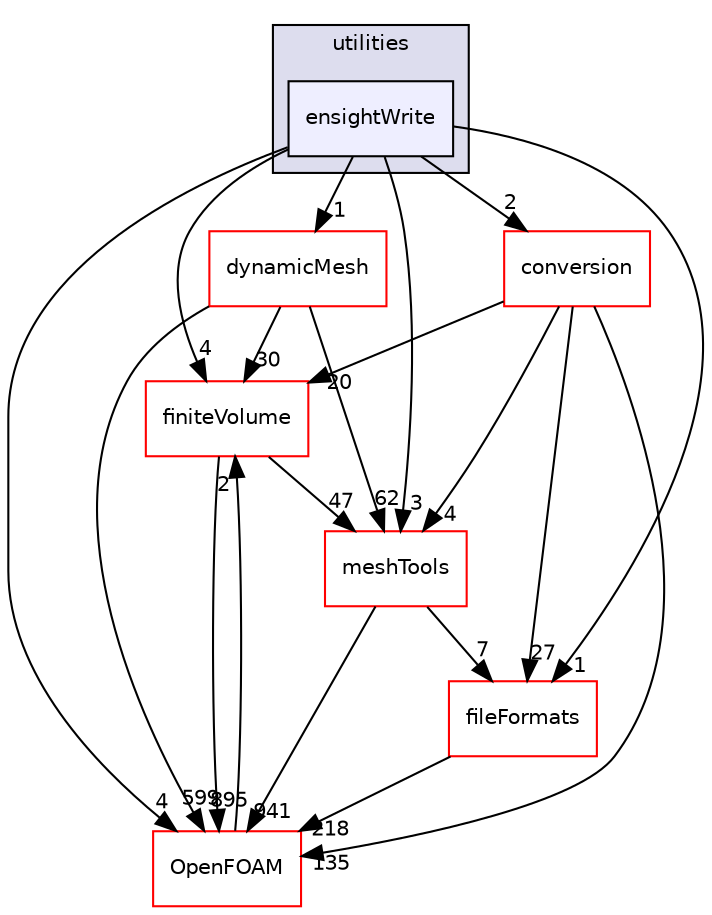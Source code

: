 digraph "src/functionObjects/utilities/ensightWrite" {
  bgcolor=transparent;
  compound=true
  node [ fontsize="10", fontname="Helvetica"];
  edge [ labelfontsize="10", labelfontname="Helvetica"];
  subgraph clusterdir_f7452075bcc4ab0cc3fc3ac03be416ce {
    graph [ bgcolor="#ddddee", pencolor="black", label="utilities" fontname="Helvetica", fontsize="10", URL="dir_f7452075bcc4ab0cc3fc3ac03be416ce.html"]
  dir_b105211f6949af939d057997aa95fbec [shape=box, label="ensightWrite", style="filled", fillcolor="#eeeeff", pencolor="black", URL="dir_b105211f6949af939d057997aa95fbec.html"];
  }
  dir_9bd15774b555cf7259a6fa18f99fe99b [shape=box label="finiteVolume" color="red" URL="dir_9bd15774b555cf7259a6fa18f99fe99b.html"];
  dir_22e3beccf9f956a3c7bfcabae9a0dde0 [shape=box label="conversion" color="red" URL="dir_22e3beccf9f956a3c7bfcabae9a0dde0.html"];
  dir_ae30ad0bef50cf391b24c614251bb9fd [shape=box label="meshTools" color="red" URL="dir_ae30ad0bef50cf391b24c614251bb9fd.html"];
  dir_63742796c427c97a292c80f7db71da36 [shape=box label="dynamicMesh" color="red" URL="dir_63742796c427c97a292c80f7db71da36.html"];
  dir_b05602f37bb521a7142c0a3e200b5f35 [shape=box label="fileFormats" color="red" URL="dir_b05602f37bb521a7142c0a3e200b5f35.html"];
  dir_c5473ff19b20e6ec4dfe5c310b3778a8 [shape=box label="OpenFOAM" color="red" URL="dir_c5473ff19b20e6ec4dfe5c310b3778a8.html"];
  dir_9bd15774b555cf7259a6fa18f99fe99b->dir_ae30ad0bef50cf391b24c614251bb9fd [headlabel="47", labeldistance=1.5 headhref="dir_000814_001949.html"];
  dir_9bd15774b555cf7259a6fa18f99fe99b->dir_c5473ff19b20e6ec4dfe5c310b3778a8 [headlabel="895", labeldistance=1.5 headhref="dir_000814_002151.html"];
  dir_22e3beccf9f956a3c7bfcabae9a0dde0->dir_9bd15774b555cf7259a6fa18f99fe99b [headlabel="20", labeldistance=1.5 headhref="dir_000546_000814.html"];
  dir_22e3beccf9f956a3c7bfcabae9a0dde0->dir_ae30ad0bef50cf391b24c614251bb9fd [headlabel="4", labeldistance=1.5 headhref="dir_000546_001949.html"];
  dir_22e3beccf9f956a3c7bfcabae9a0dde0->dir_b05602f37bb521a7142c0a3e200b5f35 [headlabel="27", labeldistance=1.5 headhref="dir_000546_000682.html"];
  dir_22e3beccf9f956a3c7bfcabae9a0dde0->dir_c5473ff19b20e6ec4dfe5c310b3778a8 [headlabel="135", labeldistance=1.5 headhref="dir_000546_002151.html"];
  dir_ae30ad0bef50cf391b24c614251bb9fd->dir_b05602f37bb521a7142c0a3e200b5f35 [headlabel="7", labeldistance=1.5 headhref="dir_001949_000682.html"];
  dir_ae30ad0bef50cf391b24c614251bb9fd->dir_c5473ff19b20e6ec4dfe5c310b3778a8 [headlabel="941", labeldistance=1.5 headhref="dir_001949_002151.html"];
  dir_63742796c427c97a292c80f7db71da36->dir_9bd15774b555cf7259a6fa18f99fe99b [headlabel="30", labeldistance=1.5 headhref="dir_000588_000814.html"];
  dir_63742796c427c97a292c80f7db71da36->dir_ae30ad0bef50cf391b24c614251bb9fd [headlabel="62", labeldistance=1.5 headhref="dir_000588_001949.html"];
  dir_63742796c427c97a292c80f7db71da36->dir_c5473ff19b20e6ec4dfe5c310b3778a8 [headlabel="599", labeldistance=1.5 headhref="dir_000588_002151.html"];
  dir_b05602f37bb521a7142c0a3e200b5f35->dir_c5473ff19b20e6ec4dfe5c310b3778a8 [headlabel="218", labeldistance=1.5 headhref="dir_000682_002151.html"];
  dir_c5473ff19b20e6ec4dfe5c310b3778a8->dir_9bd15774b555cf7259a6fa18f99fe99b [headlabel="2", labeldistance=1.5 headhref="dir_002151_000814.html"];
  dir_b105211f6949af939d057997aa95fbec->dir_9bd15774b555cf7259a6fa18f99fe99b [headlabel="4", labeldistance=1.5 headhref="dir_001369_000814.html"];
  dir_b105211f6949af939d057997aa95fbec->dir_22e3beccf9f956a3c7bfcabae9a0dde0 [headlabel="2", labeldistance=1.5 headhref="dir_001369_000546.html"];
  dir_b105211f6949af939d057997aa95fbec->dir_ae30ad0bef50cf391b24c614251bb9fd [headlabel="3", labeldistance=1.5 headhref="dir_001369_001949.html"];
  dir_b105211f6949af939d057997aa95fbec->dir_63742796c427c97a292c80f7db71da36 [headlabel="1", labeldistance=1.5 headhref="dir_001369_000588.html"];
  dir_b105211f6949af939d057997aa95fbec->dir_b05602f37bb521a7142c0a3e200b5f35 [headlabel="1", labeldistance=1.5 headhref="dir_001369_000682.html"];
  dir_b105211f6949af939d057997aa95fbec->dir_c5473ff19b20e6ec4dfe5c310b3778a8 [headlabel="4", labeldistance=1.5 headhref="dir_001369_002151.html"];
}

